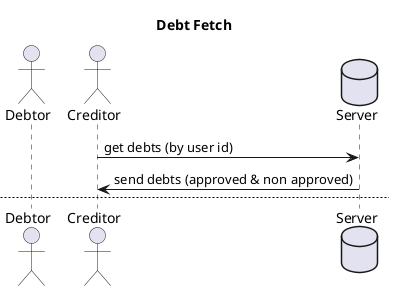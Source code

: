 @startuml
actor Debtor
actor Creditor
database Server

title Debt Fetch
Creditor -> Server : get debts (by user id)
Server -> Creditor : send debts (approved & non approved)

newpage Debt creation
Debtor -> Server : post new debt (approved by debtor)

newpage Debt Approval
Debtor -> Server : post approval (debt id)
@enduml